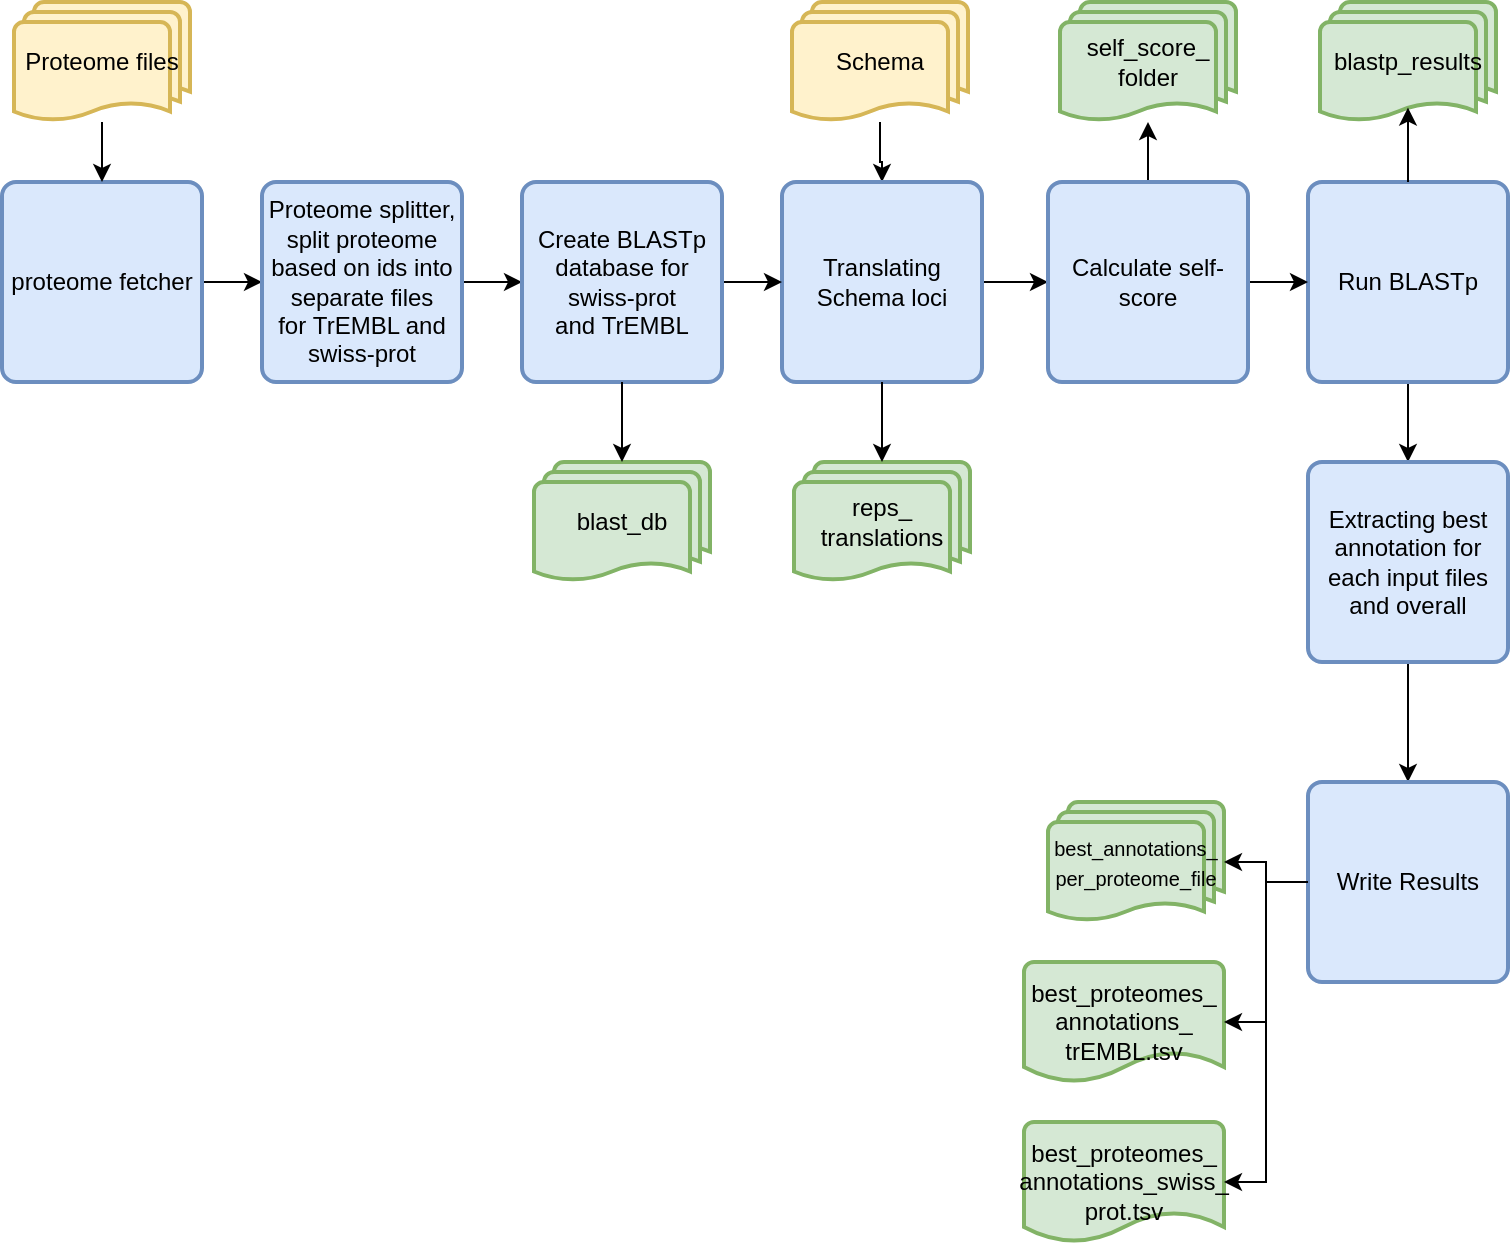 <mxfile version="25.0.3">
  <diagram name="Page-1" id="vI1ZFkF_VZ9kpP50E2va">
    <mxGraphModel dx="1364" dy="799" grid="1" gridSize="10" guides="1" tooltips="1" connect="1" arrows="1" fold="1" page="1" pageScale="1" pageWidth="850" pageHeight="1100" math="0" shadow="0">
      <root>
        <mxCell id="0" />
        <mxCell id="1" parent="0" />
        <mxCell id="fPaXjcl1kV30KWy46vOE-5" style="edgeStyle=orthogonalEdgeStyle;rounded=0;orthogonalLoop=1;jettySize=auto;html=1;entryX=0;entryY=0.5;entryDx=0;entryDy=0;" edge="1" parent="1" source="fPaXjcl1kV30KWy46vOE-1" target="fPaXjcl1kV30KWy46vOE-4">
          <mxGeometry relative="1" as="geometry" />
        </mxCell>
        <mxCell id="fPaXjcl1kV30KWy46vOE-1" value="proteome fetcher" style="rounded=1;whiteSpace=wrap;html=1;absoluteArcSize=1;arcSize=14;strokeWidth=2;fillColor=#dae8fc;strokeColor=#6c8ebf;" vertex="1" parent="1">
          <mxGeometry x="30" y="100" width="100" height="100" as="geometry" />
        </mxCell>
        <mxCell id="fPaXjcl1kV30KWy46vOE-3" style="edgeStyle=orthogonalEdgeStyle;rounded=0;orthogonalLoop=1;jettySize=auto;html=1;entryX=0.5;entryY=0;entryDx=0;entryDy=0;" edge="1" parent="1" source="fPaXjcl1kV30KWy46vOE-2" target="fPaXjcl1kV30KWy46vOE-1">
          <mxGeometry relative="1" as="geometry" />
        </mxCell>
        <mxCell id="fPaXjcl1kV30KWy46vOE-2" value="Proteome files" style="strokeWidth=2;html=1;shape=mxgraph.flowchart.multi-document;whiteSpace=wrap;fillColor=#fff2cc;strokeColor=#d6b656;" vertex="1" parent="1">
          <mxGeometry x="36" y="10" width="88" height="60" as="geometry" />
        </mxCell>
        <mxCell id="fPaXjcl1kV30KWy46vOE-34" style="edgeStyle=orthogonalEdgeStyle;rounded=0;orthogonalLoop=1;jettySize=auto;html=1;entryX=0;entryY=0.5;entryDx=0;entryDy=0;" edge="1" parent="1" source="fPaXjcl1kV30KWy46vOE-4" target="fPaXjcl1kV30KWy46vOE-33">
          <mxGeometry relative="1" as="geometry" />
        </mxCell>
        <mxCell id="fPaXjcl1kV30KWy46vOE-4" value="Proteome splitter, split proteome based on ids into separate files for&amp;nbsp;TrEMBL and swiss-prot" style="rounded=1;whiteSpace=wrap;html=1;absoluteArcSize=1;arcSize=14;strokeWidth=2;fillColor=#dae8fc;strokeColor=#6c8ebf;" vertex="1" parent="1">
          <mxGeometry x="160" y="100" width="100" height="100" as="geometry" />
        </mxCell>
        <mxCell id="fPaXjcl1kV30KWy46vOE-20" style="edgeStyle=orthogonalEdgeStyle;rounded=0;orthogonalLoop=1;jettySize=auto;html=1;" edge="1" parent="1" source="fPaXjcl1kV30KWy46vOE-6" target="fPaXjcl1kV30KWy46vOE-19">
          <mxGeometry relative="1" as="geometry" />
        </mxCell>
        <mxCell id="fPaXjcl1kV30KWy46vOE-6" value="Run BLASTp" style="rounded=1;whiteSpace=wrap;html=1;absoluteArcSize=1;arcSize=14;strokeWidth=2;fillColor=#dae8fc;strokeColor=#6c8ebf;" vertex="1" parent="1">
          <mxGeometry x="683" y="100" width="100" height="100" as="geometry" />
        </mxCell>
        <mxCell id="fPaXjcl1kV30KWy46vOE-11" style="edgeStyle=orthogonalEdgeStyle;rounded=0;orthogonalLoop=1;jettySize=auto;html=1;" edge="1" parent="1" source="fPaXjcl1kV30KWy46vOE-8" target="fPaXjcl1kV30KWy46vOE-9">
          <mxGeometry relative="1" as="geometry" />
        </mxCell>
        <mxCell id="fPaXjcl1kV30KWy46vOE-8" value="Schema" style="strokeWidth=2;html=1;shape=mxgraph.flowchart.multi-document;whiteSpace=wrap;fillColor=#fff2cc;strokeColor=#d6b656;" vertex="1" parent="1">
          <mxGeometry x="425" y="10" width="88" height="60" as="geometry" />
        </mxCell>
        <mxCell id="fPaXjcl1kV30KWy46vOE-39" style="edgeStyle=orthogonalEdgeStyle;rounded=0;orthogonalLoop=1;jettySize=auto;html=1;" edge="1" parent="1" source="fPaXjcl1kV30KWy46vOE-9" target="fPaXjcl1kV30KWy46vOE-38">
          <mxGeometry relative="1" as="geometry" />
        </mxCell>
        <mxCell id="fPaXjcl1kV30KWy46vOE-9" value="Translating Schema loci" style="rounded=1;whiteSpace=wrap;html=1;absoluteArcSize=1;arcSize=14;strokeWidth=2;fillColor=#dae8fc;strokeColor=#6c8ebf;" vertex="1" parent="1">
          <mxGeometry x="420" y="100" width="100" height="100" as="geometry" />
        </mxCell>
        <mxCell id="fPaXjcl1kV30KWy46vOE-13" value="reps_&lt;div&gt;translations&lt;/div&gt;" style="strokeWidth=2;html=1;shape=mxgraph.flowchart.multi-document;whiteSpace=wrap;fillColor=#d5e8d4;strokeColor=#82b366;" vertex="1" parent="1">
          <mxGeometry x="426" y="240" width="88" height="60" as="geometry" />
        </mxCell>
        <mxCell id="fPaXjcl1kV30KWy46vOE-14" style="edgeStyle=orthogonalEdgeStyle;rounded=0;orthogonalLoop=1;jettySize=auto;html=1;entryX=0.5;entryY=0;entryDx=0;entryDy=0;entryPerimeter=0;" edge="1" parent="1" source="fPaXjcl1kV30KWy46vOE-9" target="fPaXjcl1kV30KWy46vOE-13">
          <mxGeometry relative="1" as="geometry" />
        </mxCell>
        <mxCell id="fPaXjcl1kV30KWy46vOE-22" style="edgeStyle=orthogonalEdgeStyle;rounded=0;orthogonalLoop=1;jettySize=auto;html=1;entryX=0.5;entryY=0;entryDx=0;entryDy=0;" edge="1" parent="1" source="fPaXjcl1kV30KWy46vOE-19" target="fPaXjcl1kV30KWy46vOE-21">
          <mxGeometry relative="1" as="geometry" />
        </mxCell>
        <mxCell id="fPaXjcl1kV30KWy46vOE-19" value="Extracting best annotation for each input files and overall" style="rounded=1;whiteSpace=wrap;html=1;absoluteArcSize=1;arcSize=14;strokeWidth=2;fillColor=#dae8fc;strokeColor=#6c8ebf;" vertex="1" parent="1">
          <mxGeometry x="683" y="240" width="100" height="100" as="geometry" />
        </mxCell>
        <mxCell id="fPaXjcl1kV30KWy46vOE-21" value="Write Results" style="rounded=1;whiteSpace=wrap;html=1;absoluteArcSize=1;arcSize=14;strokeWidth=2;fillColor=#dae8fc;strokeColor=#6c8ebf;" vertex="1" parent="1">
          <mxGeometry x="683" y="400" width="100" height="100" as="geometry" />
        </mxCell>
        <mxCell id="fPaXjcl1kV30KWy46vOE-23" value="&lt;span style=&quot;font-size: 10px;&quot;&gt;best_annotations_&lt;/span&gt;&lt;div&gt;&lt;span style=&quot;font-size: 10px;&quot;&gt;per_proteome_file&lt;/span&gt;&lt;/div&gt;" style="strokeWidth=2;html=1;shape=mxgraph.flowchart.multi-document;whiteSpace=wrap;fillColor=#d5e8d4;strokeColor=#82b366;" vertex="1" parent="1">
          <mxGeometry x="553" y="410" width="88" height="60" as="geometry" />
        </mxCell>
        <mxCell id="fPaXjcl1kV30KWy46vOE-25" style="edgeStyle=orthogonalEdgeStyle;rounded=0;orthogonalLoop=1;jettySize=auto;html=1;entryX=1;entryY=0.5;entryDx=0;entryDy=0;entryPerimeter=0;" edge="1" parent="1" source="fPaXjcl1kV30KWy46vOE-21" target="fPaXjcl1kV30KWy46vOE-23">
          <mxGeometry relative="1" as="geometry" />
        </mxCell>
        <mxCell id="fPaXjcl1kV30KWy46vOE-28" value="best_proteomes_&lt;div&gt;annotations_swiss_&lt;/div&gt;&lt;div&gt;prot.tsv&lt;/div&gt;" style="strokeWidth=2;html=1;shape=mxgraph.flowchart.document2;whiteSpace=wrap;size=0.25;fillColor=#d5e8d4;strokeColor=#82b366;" vertex="1" parent="1">
          <mxGeometry x="541" y="570" width="100" height="60" as="geometry" />
        </mxCell>
        <mxCell id="fPaXjcl1kV30KWy46vOE-31" style="edgeStyle=orthogonalEdgeStyle;rounded=0;orthogonalLoop=1;jettySize=auto;html=1;entryX=1;entryY=0.5;entryDx=0;entryDy=0;entryPerimeter=0;" edge="1" parent="1" source="fPaXjcl1kV30KWy46vOE-21" target="fPaXjcl1kV30KWy46vOE-28">
          <mxGeometry relative="1" as="geometry" />
        </mxCell>
        <mxCell id="fPaXjcl1kV30KWy46vOE-35" style="edgeStyle=orthogonalEdgeStyle;rounded=0;orthogonalLoop=1;jettySize=auto;html=1;entryX=0;entryY=0.5;entryDx=0;entryDy=0;" edge="1" parent="1" source="fPaXjcl1kV30KWy46vOE-33" target="fPaXjcl1kV30KWy46vOE-9">
          <mxGeometry relative="1" as="geometry" />
        </mxCell>
        <mxCell id="fPaXjcl1kV30KWy46vOE-33" value="Create BLASTp database for swiss-prot and&amp;nbsp;TrEMBL" style="rounded=1;whiteSpace=wrap;html=1;absoluteArcSize=1;arcSize=14;strokeWidth=2;fillColor=#dae8fc;strokeColor=#6c8ebf;" vertex="1" parent="1">
          <mxGeometry x="290" y="100" width="100" height="100" as="geometry" />
        </mxCell>
        <mxCell id="fPaXjcl1kV30KWy46vOE-40" style="edgeStyle=orthogonalEdgeStyle;rounded=0;orthogonalLoop=1;jettySize=auto;html=1;" edge="1" parent="1" source="fPaXjcl1kV30KWy46vOE-38" target="fPaXjcl1kV30KWy46vOE-6">
          <mxGeometry relative="1" as="geometry" />
        </mxCell>
        <mxCell id="fPaXjcl1kV30KWy46vOE-47" style="edgeStyle=orthogonalEdgeStyle;rounded=0;orthogonalLoop=1;jettySize=auto;html=1;" edge="1" parent="1" source="fPaXjcl1kV30KWy46vOE-38" target="fPaXjcl1kV30KWy46vOE-46">
          <mxGeometry relative="1" as="geometry" />
        </mxCell>
        <mxCell id="fPaXjcl1kV30KWy46vOE-38" value="Calculate self-score" style="rounded=1;whiteSpace=wrap;html=1;absoluteArcSize=1;arcSize=14;strokeWidth=2;fillColor=#dae8fc;strokeColor=#6c8ebf;" vertex="1" parent="1">
          <mxGeometry x="553" y="100" width="100" height="100" as="geometry" />
        </mxCell>
        <mxCell id="fPaXjcl1kV30KWy46vOE-41" value="best_proteomes_&lt;div&gt;annotations_&lt;/div&gt;&lt;div&gt;trEMBL.tsv&lt;/div&gt;" style="strokeWidth=2;html=1;shape=mxgraph.flowchart.document2;whiteSpace=wrap;size=0.25;fillColor=#d5e8d4;strokeColor=#82b366;" vertex="1" parent="1">
          <mxGeometry x="541" y="490" width="100" height="60" as="geometry" />
        </mxCell>
        <mxCell id="fPaXjcl1kV30KWy46vOE-42" style="edgeStyle=orthogonalEdgeStyle;rounded=0;orthogonalLoop=1;jettySize=auto;html=1;entryX=1;entryY=0.5;entryDx=0;entryDy=0;entryPerimeter=0;" edge="1" parent="1" source="fPaXjcl1kV30KWy46vOE-21" target="fPaXjcl1kV30KWy46vOE-41">
          <mxGeometry relative="1" as="geometry" />
        </mxCell>
        <mxCell id="fPaXjcl1kV30KWy46vOE-46" value="self_score_&lt;div&gt;folder&lt;/div&gt;" style="strokeWidth=2;html=1;shape=mxgraph.flowchart.multi-document;whiteSpace=wrap;fillColor=#d5e8d4;strokeColor=#82b366;" vertex="1" parent="1">
          <mxGeometry x="559" y="10" width="88" height="60" as="geometry" />
        </mxCell>
        <mxCell id="fPaXjcl1kV30KWy46vOE-48" value="blastp_results" style="strokeWidth=2;html=1;shape=mxgraph.flowchart.multi-document;whiteSpace=wrap;fillColor=#d5e8d4;strokeColor=#82b366;" vertex="1" parent="1">
          <mxGeometry x="689" y="10" width="88" height="60" as="geometry" />
        </mxCell>
        <mxCell id="fPaXjcl1kV30KWy46vOE-49" style="edgeStyle=orthogonalEdgeStyle;rounded=0;orthogonalLoop=1;jettySize=auto;html=1;entryX=0.5;entryY=0.88;entryDx=0;entryDy=0;entryPerimeter=0;" edge="1" parent="1" source="fPaXjcl1kV30KWy46vOE-6" target="fPaXjcl1kV30KWy46vOE-48">
          <mxGeometry relative="1" as="geometry" />
        </mxCell>
        <mxCell id="fPaXjcl1kV30KWy46vOE-50" value="blast_db" style="strokeWidth=2;html=1;shape=mxgraph.flowchart.multi-document;whiteSpace=wrap;fillColor=#d5e8d4;strokeColor=#82b366;" vertex="1" parent="1">
          <mxGeometry x="296" y="240" width="88" height="60" as="geometry" />
        </mxCell>
        <mxCell id="fPaXjcl1kV30KWy46vOE-51" style="edgeStyle=orthogonalEdgeStyle;rounded=0;orthogonalLoop=1;jettySize=auto;html=1;entryX=0.5;entryY=0;entryDx=0;entryDy=0;entryPerimeter=0;" edge="1" parent="1" source="fPaXjcl1kV30KWy46vOE-33" target="fPaXjcl1kV30KWy46vOE-50">
          <mxGeometry relative="1" as="geometry" />
        </mxCell>
      </root>
    </mxGraphModel>
  </diagram>
</mxfile>
